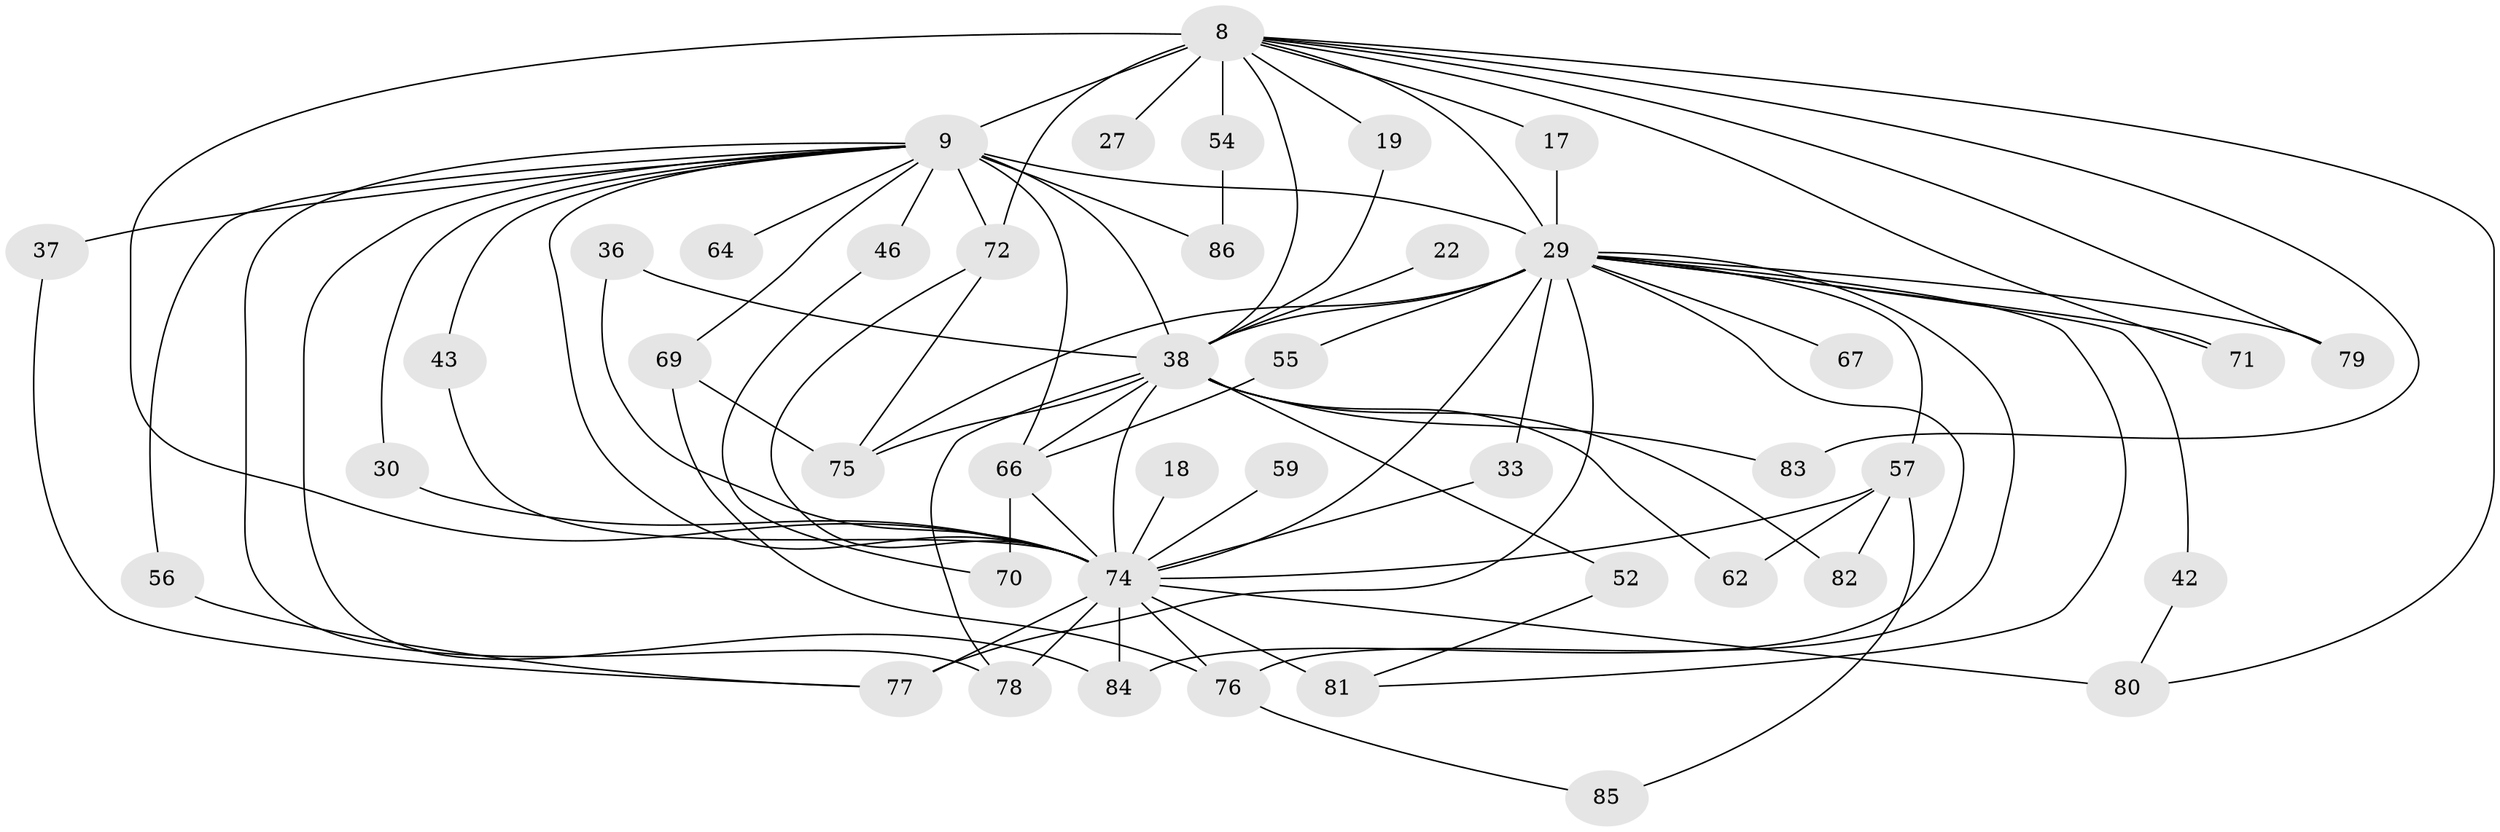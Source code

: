 // original degree distribution, {19: 0.023255813953488372, 14: 0.023255813953488372, 12: 0.011627906976744186, 21: 0.011627906976744186, 16: 0.023255813953488372, 17: 0.011627906976744186, 36: 0.011627906976744186, 5: 0.05813953488372093, 3: 0.16279069767441862, 4: 0.12790697674418605, 2: 0.5232558139534884, 9: 0.011627906976744186}
// Generated by graph-tools (version 1.1) at 2025/44/03/09/25 04:44:23]
// undirected, 43 vertices, 84 edges
graph export_dot {
graph [start="1"]
  node [color=gray90,style=filled];
  8 [super="+2"];
  9 [super="+7+5"];
  17;
  18;
  19;
  22;
  27;
  29 [super="+25"];
  30;
  33;
  36;
  37;
  38 [super="+6+32"];
  42;
  43;
  46;
  52;
  54;
  55;
  56;
  57 [super="+48"];
  59;
  62 [super="+47"];
  64;
  66 [super="+53+35"];
  67;
  69 [super="+68"];
  70;
  71;
  72 [super="+11+28"];
  74 [super="+49+73+10"];
  75 [super="+23+65"];
  76 [super="+45"];
  77 [super="+63"];
  78 [super="+40+41"];
  79;
  80 [super="+31"];
  81 [super="+24"];
  82;
  83;
  84 [super="+14+61"];
  85;
  86;
  8 -- 9 [weight=8];
  8 -- 17;
  8 -- 19;
  8 -- 27 [weight=2];
  8 -- 54 [weight=2];
  8 -- 72 [weight=2];
  8 -- 79;
  8 -- 71;
  8 -- 83;
  8 -- 80;
  8 -- 38 [weight=3];
  8 -- 74 [weight=2];
  8 -- 29 [weight=4];
  9 -- 29 [weight=10];
  9 -- 30;
  9 -- 37 [weight=2];
  9 -- 46 [weight=2];
  9 -- 64 [weight=2];
  9 -- 38 [weight=6];
  9 -- 78 [weight=2];
  9 -- 56;
  9 -- 43;
  9 -- 86;
  9 -- 84;
  9 -- 66;
  9 -- 69;
  9 -- 72;
  9 -- 74 [weight=5];
  17 -- 29;
  18 -- 74;
  19 -- 38;
  22 -- 38;
  29 -- 67 [weight=2];
  29 -- 71;
  29 -- 74 [weight=2];
  29 -- 75;
  29 -- 76 [weight=2];
  29 -- 77;
  29 -- 79;
  29 -- 81;
  29 -- 84 [weight=2];
  29 -- 33;
  29 -- 38 [weight=2];
  29 -- 42;
  29 -- 55;
  29 -- 57 [weight=3];
  30 -- 74;
  33 -- 74;
  36 -- 38;
  36 -- 74;
  37 -- 77;
  38 -- 82;
  38 -- 52;
  38 -- 83;
  38 -- 62;
  38 -- 75 [weight=2];
  38 -- 66 [weight=2];
  38 -- 78;
  38 -- 74;
  42 -- 80;
  43 -- 74;
  46 -- 70;
  52 -- 81;
  54 -- 86;
  55 -- 66;
  56 -- 77;
  57 -- 74 [weight=5];
  57 -- 82;
  57 -- 85;
  57 -- 62 [weight=2];
  59 -- 74;
  66 -- 70;
  66 -- 74 [weight=3];
  69 -- 75;
  69 -- 76;
  72 -- 75;
  72 -- 74;
  74 -- 81 [weight=4];
  74 -- 77 [weight=2];
  74 -- 78 [weight=3];
  74 -- 76 [weight=2];
  74 -- 80 [weight=2];
  74 -- 84 [weight=2];
  76 -- 85;
}
